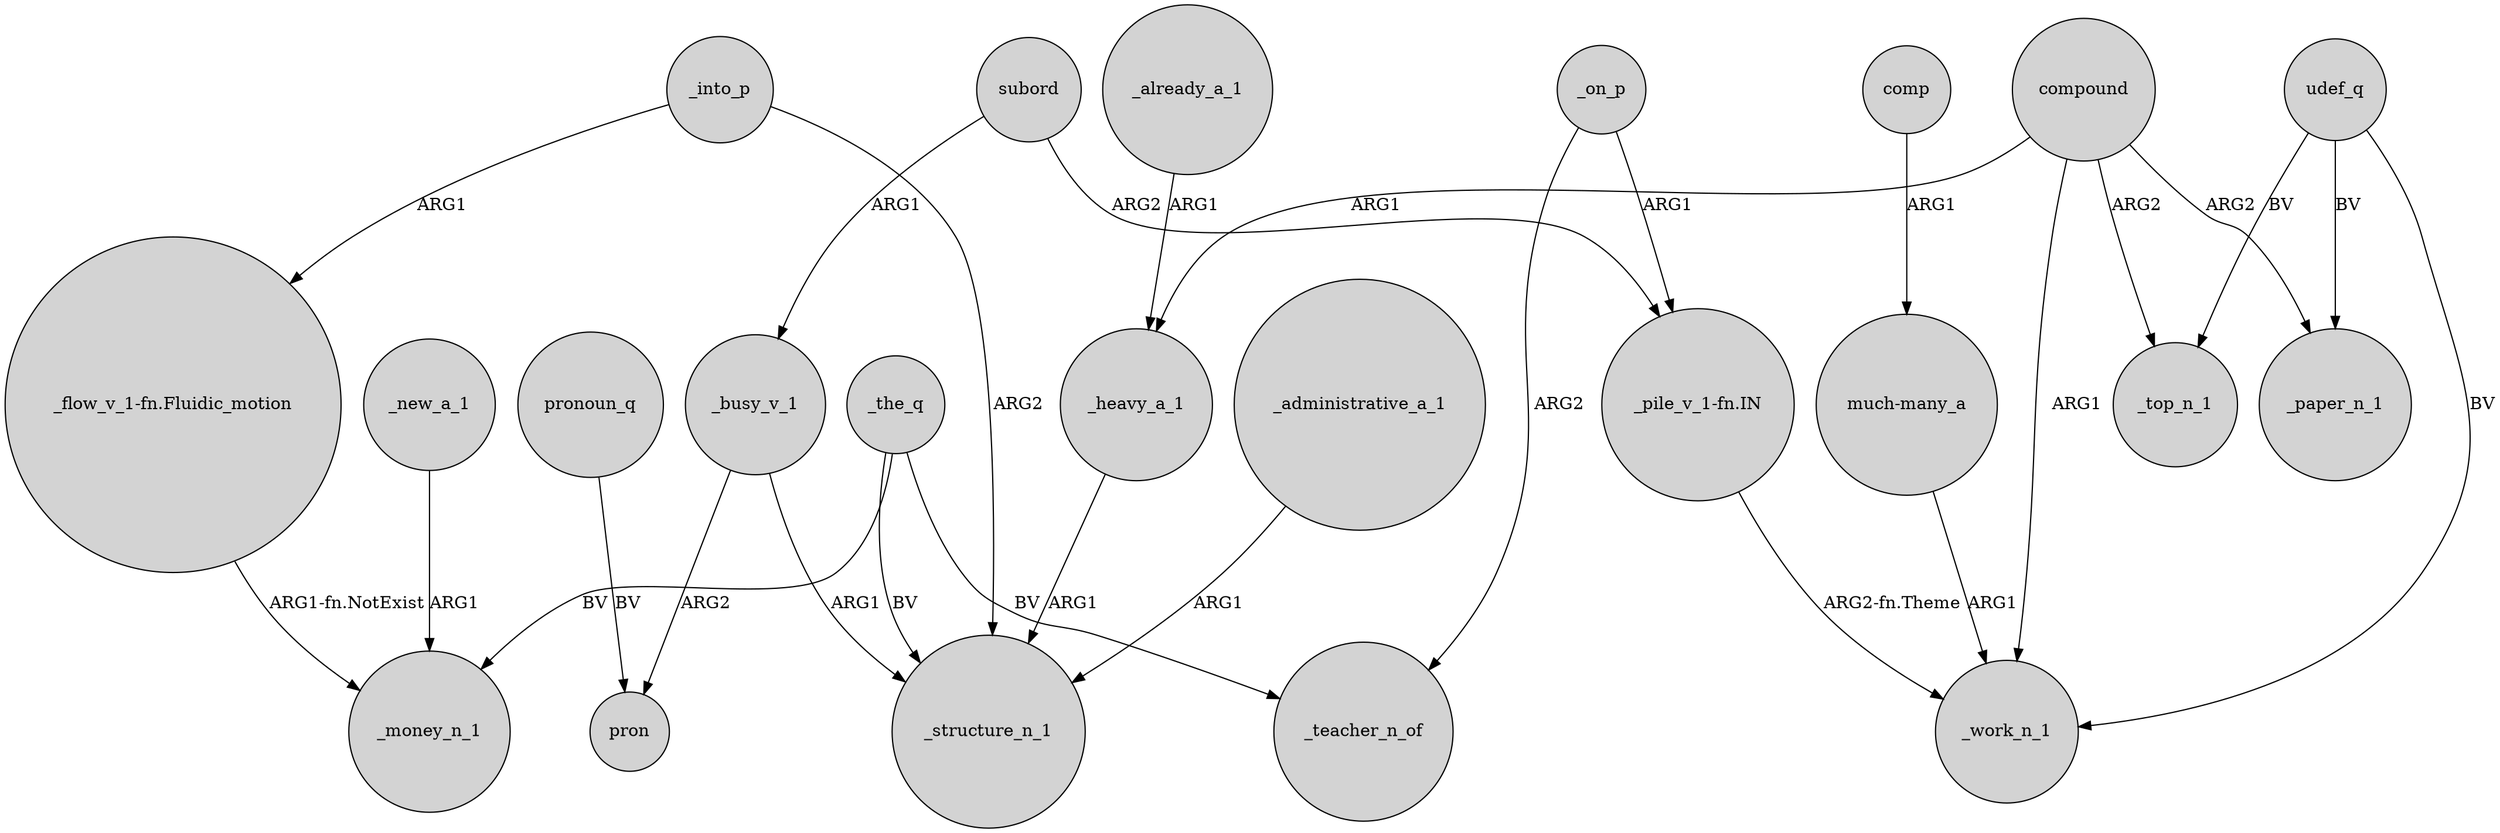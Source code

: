 digraph {
	node [shape=circle style=filled]
	_into_p -> "_flow_v_1-fn.Fluidic_motion" [label=ARG1]
	_the_q -> _money_n_1 [label=BV]
	_administrative_a_1 -> _structure_n_1 [label=ARG1]
	"much-many_a" -> _work_n_1 [label=ARG1]
	compound -> _work_n_1 [label=ARG1]
	subord -> _busy_v_1 [label=ARG1]
	_new_a_1 -> _money_n_1 [label=ARG1]
	"_flow_v_1-fn.Fluidic_motion" -> _money_n_1 [label="ARG1-fn.NotExist"]
	subord -> "_pile_v_1-fn.IN" [label=ARG2]
	_the_q -> _structure_n_1 [label=BV]
	_the_q -> _teacher_n_of [label=BV]
	pronoun_q -> pron [label=BV]
	compound -> _top_n_1 [label=ARG2]
	udef_q -> _top_n_1 [label=BV]
	comp -> "much-many_a" [label=ARG1]
	compound -> _paper_n_1 [label=ARG2]
	compound -> _heavy_a_1 [label=ARG1]
	_busy_v_1 -> _structure_n_1 [label=ARG1]
	_heavy_a_1 -> _structure_n_1 [label=ARG1]
	_on_p -> "_pile_v_1-fn.IN" [label=ARG1]
	_already_a_1 -> _heavy_a_1 [label=ARG1]
	udef_q -> _paper_n_1 [label=BV]
	_on_p -> _teacher_n_of [label=ARG2]
	_into_p -> _structure_n_1 [label=ARG2]
	"_pile_v_1-fn.IN" -> _work_n_1 [label="ARG2-fn.Theme"]
	_busy_v_1 -> pron [label=ARG2]
	udef_q -> _work_n_1 [label=BV]
}
